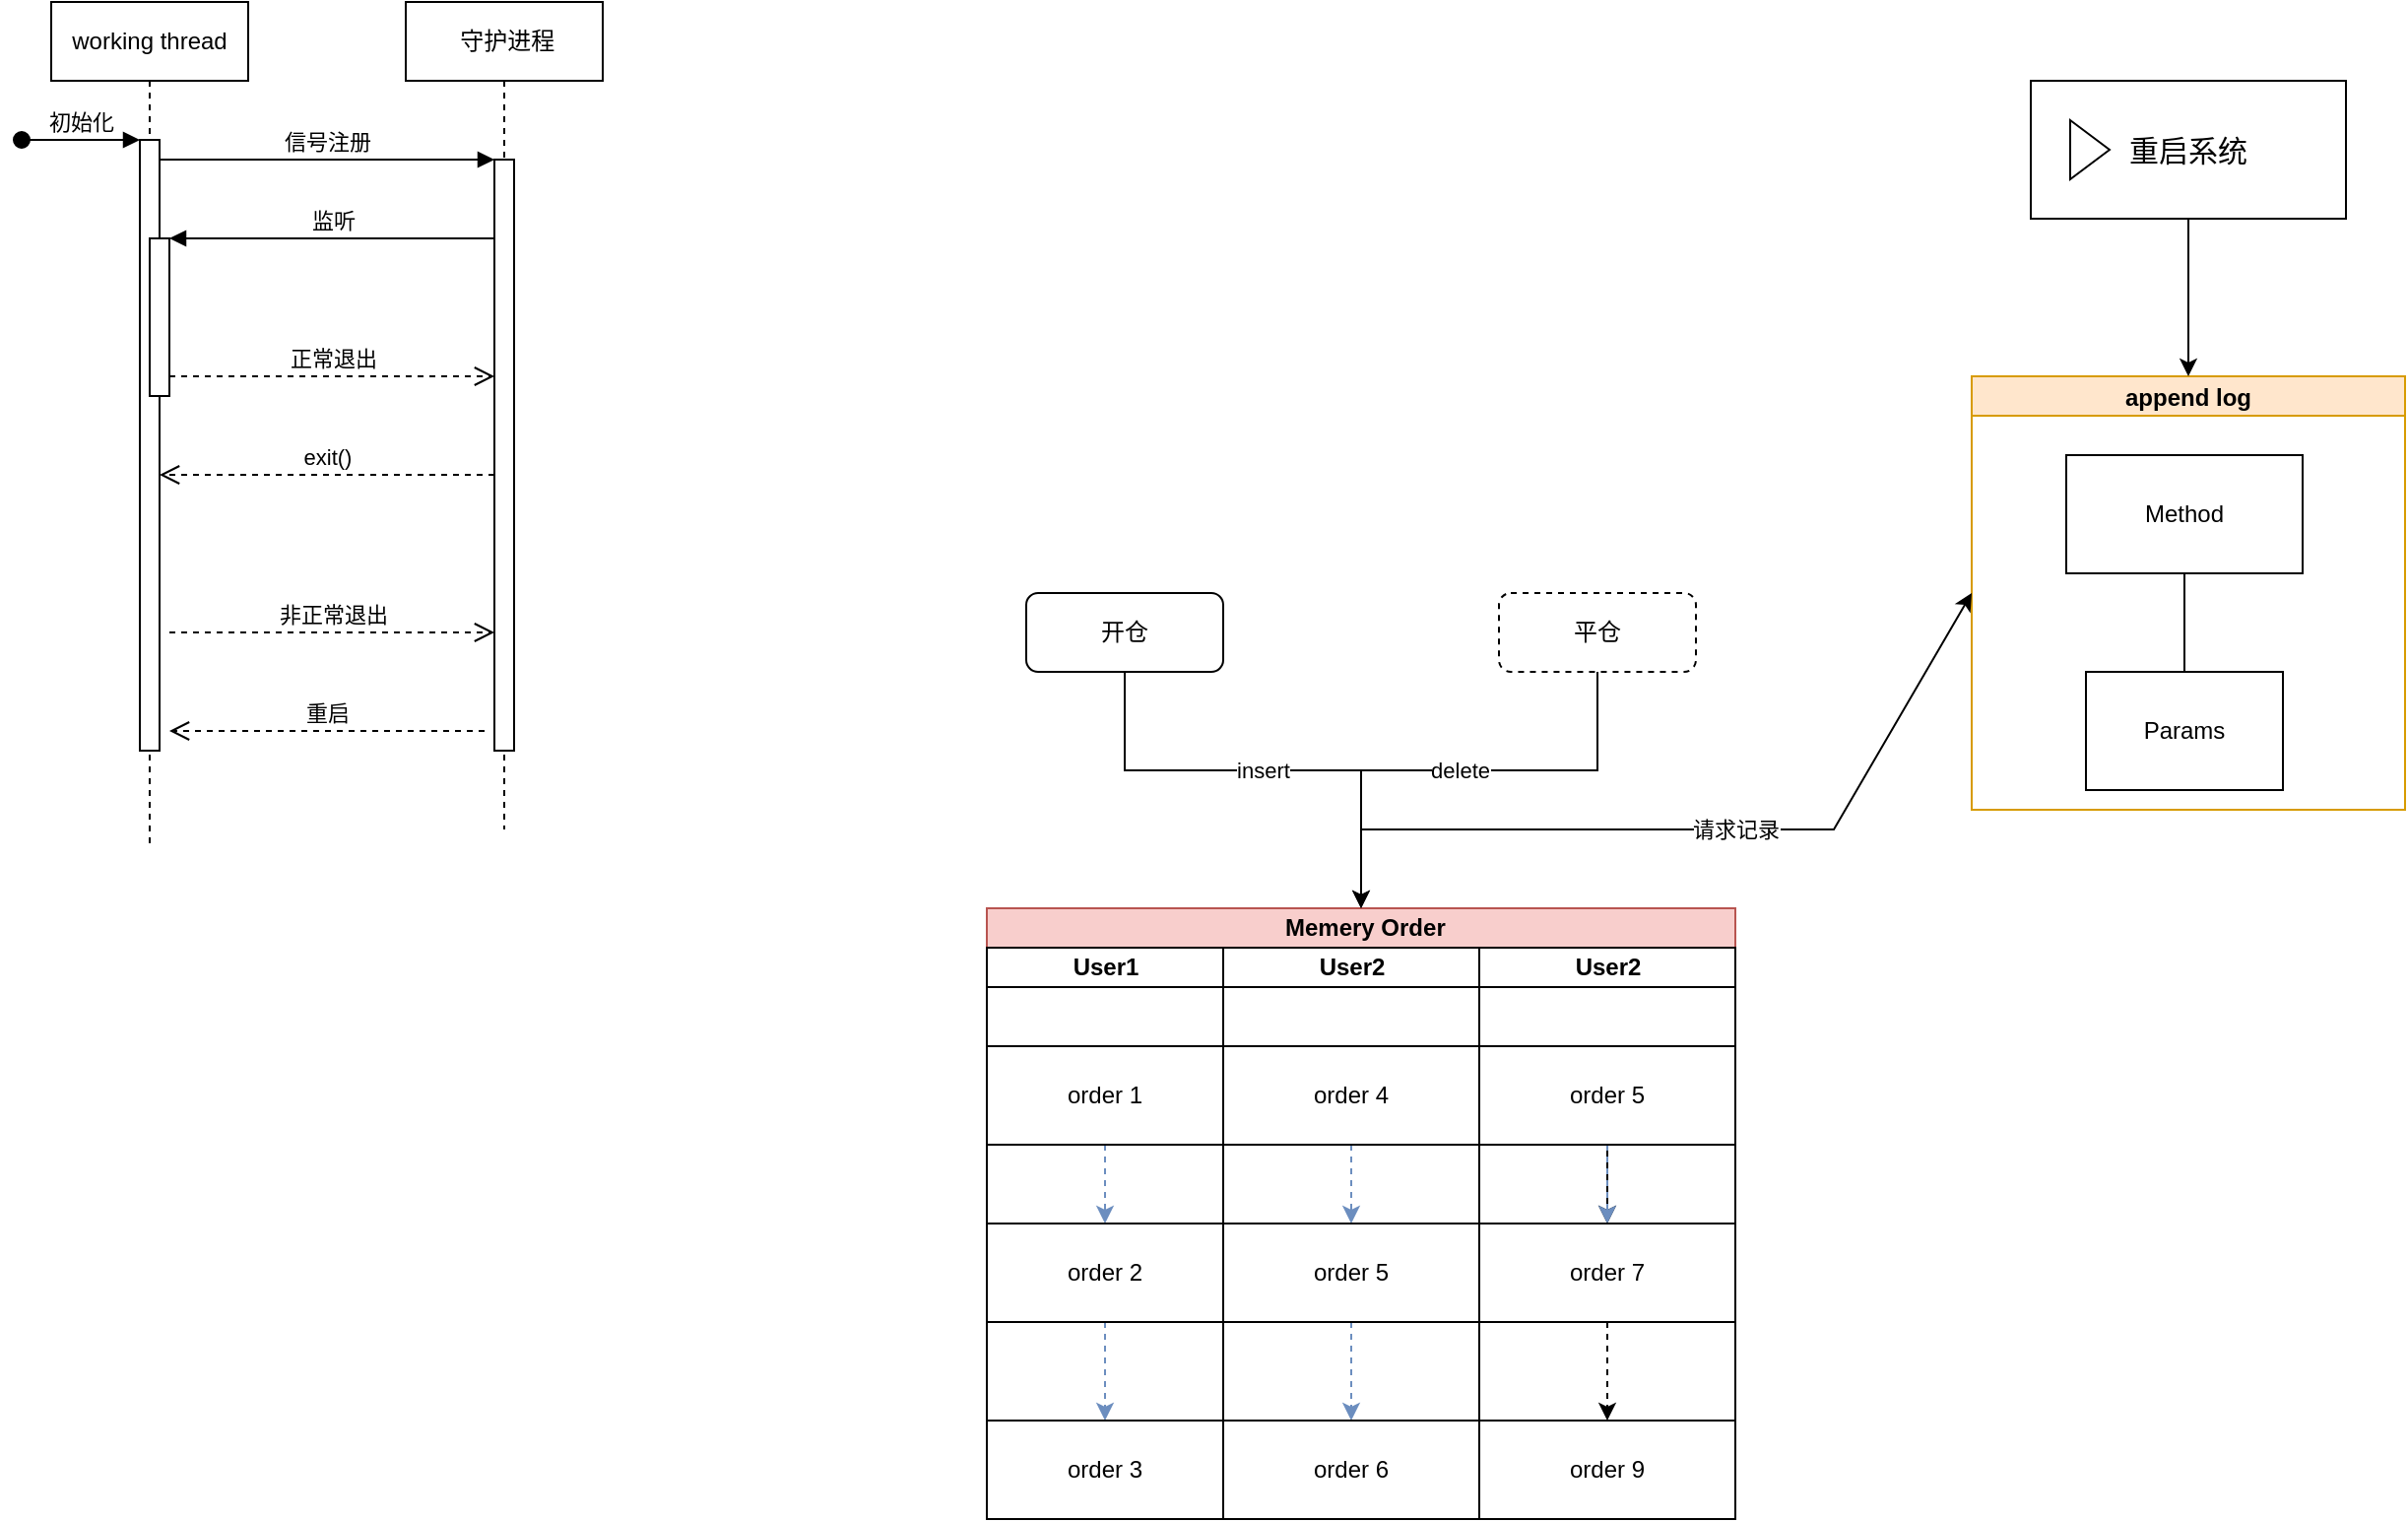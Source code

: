 <mxfile version="21.5.2" type="github">
  <diagram name="Page-1" id="2YBvvXClWsGukQMizWep">
    <mxGraphModel dx="1283" dy="826" grid="1" gridSize="10" guides="1" tooltips="1" connect="1" arrows="1" fold="1" page="1" pageScale="1" pageWidth="850" pageHeight="1100" math="0" shadow="0">
      <root>
        <mxCell id="0" />
        <mxCell id="1" parent="0" />
        <mxCell id="4RSHPxg-54Gd9_lzuNZA-34" value="&amp;nbsp;Memery Order" style="swimlane;childLayout=stackLayout;resizeParent=1;resizeParentMax=0;startSize=20;html=1;fillColor=#f8cecc;strokeColor=#b85450;" vertex="1" parent="1">
          <mxGeometry x="500.0" y="470" width="380" height="310" as="geometry" />
        </mxCell>
        <mxCell id="4RSHPxg-54Gd9_lzuNZA-35" value="User1" style="swimlane;startSize=20;html=1;" vertex="1" parent="4RSHPxg-54Gd9_lzuNZA-34">
          <mxGeometry y="20" width="120" height="290" as="geometry" />
        </mxCell>
        <mxCell id="4RSHPxg-54Gd9_lzuNZA-59" value="" style="edgeStyle=orthogonalEdgeStyle;rounded=0;orthogonalLoop=1;jettySize=auto;html=1;dashed=1;fillColor=#dae8fc;strokeColor=#6c8ebf;" edge="1" parent="4RSHPxg-54Gd9_lzuNZA-35" source="4RSHPxg-54Gd9_lzuNZA-14" target="4RSHPxg-54Gd9_lzuNZA-38">
          <mxGeometry relative="1" as="geometry" />
        </mxCell>
        <mxCell id="4RSHPxg-54Gd9_lzuNZA-14" value="order 1" style="rounded=0;whiteSpace=wrap;html=1;" vertex="1" parent="4RSHPxg-54Gd9_lzuNZA-35">
          <mxGeometry y="50" width="120" height="50" as="geometry" />
        </mxCell>
        <mxCell id="4RSHPxg-54Gd9_lzuNZA-61" value="" style="edgeStyle=orthogonalEdgeStyle;rounded=0;orthogonalLoop=1;jettySize=auto;html=1;fillColor=#dae8fc;strokeColor=#6c8ebf;dashed=1;" edge="1" parent="4RSHPxg-54Gd9_lzuNZA-35" source="4RSHPxg-54Gd9_lzuNZA-38" target="4RSHPxg-54Gd9_lzuNZA-42">
          <mxGeometry relative="1" as="geometry" />
        </mxCell>
        <mxCell id="4RSHPxg-54Gd9_lzuNZA-38" value="order 2" style="rounded=0;whiteSpace=wrap;html=1;" vertex="1" parent="4RSHPxg-54Gd9_lzuNZA-35">
          <mxGeometry y="140" width="120" height="50" as="geometry" />
        </mxCell>
        <mxCell id="4RSHPxg-54Gd9_lzuNZA-42" value="order 3" style="rounded=0;whiteSpace=wrap;html=1;" vertex="1" parent="4RSHPxg-54Gd9_lzuNZA-35">
          <mxGeometry y="240" width="120" height="50" as="geometry" />
        </mxCell>
        <mxCell id="4RSHPxg-54Gd9_lzuNZA-36" value="User2" style="swimlane;startSize=20;html=1;" vertex="1" parent="4RSHPxg-54Gd9_lzuNZA-34">
          <mxGeometry x="120" y="20" width="130" height="290" as="geometry" />
        </mxCell>
        <mxCell id="4RSHPxg-54Gd9_lzuNZA-63" value="" style="edgeStyle=orthogonalEdgeStyle;rounded=0;orthogonalLoop=1;jettySize=auto;html=1;fillColor=#dae8fc;strokeColor=#6c8ebf;dashed=1;" edge="1" parent="4RSHPxg-54Gd9_lzuNZA-36" source="4RSHPxg-54Gd9_lzuNZA-43" target="4RSHPxg-54Gd9_lzuNZA-45">
          <mxGeometry relative="1" as="geometry" />
        </mxCell>
        <mxCell id="4RSHPxg-54Gd9_lzuNZA-43" value="order 4" style="rounded=0;whiteSpace=wrap;html=1;" vertex="1" parent="4RSHPxg-54Gd9_lzuNZA-36">
          <mxGeometry y="50" width="130" height="50" as="geometry" />
        </mxCell>
        <mxCell id="4RSHPxg-54Gd9_lzuNZA-64" value="" style="edgeStyle=orthogonalEdgeStyle;rounded=0;orthogonalLoop=1;jettySize=auto;html=1;fillColor=#dae8fc;strokeColor=#6c8ebf;dashed=1;" edge="1" parent="4RSHPxg-54Gd9_lzuNZA-36" source="4RSHPxg-54Gd9_lzuNZA-45" target="4RSHPxg-54Gd9_lzuNZA-55">
          <mxGeometry relative="1" as="geometry" />
        </mxCell>
        <mxCell id="4RSHPxg-54Gd9_lzuNZA-45" value="order 5" style="rounded=0;whiteSpace=wrap;html=1;" vertex="1" parent="4RSHPxg-54Gd9_lzuNZA-36">
          <mxGeometry y="140" width="130" height="50" as="geometry" />
        </mxCell>
        <mxCell id="4RSHPxg-54Gd9_lzuNZA-55" value="order 6" style="rounded=0;whiteSpace=wrap;html=1;" vertex="1" parent="4RSHPxg-54Gd9_lzuNZA-36">
          <mxGeometry y="240" width="130" height="50" as="geometry" />
        </mxCell>
        <mxCell id="4RSHPxg-54Gd9_lzuNZA-37" value="User2" style="swimlane;startSize=20;html=1;" vertex="1" parent="4RSHPxg-54Gd9_lzuNZA-34">
          <mxGeometry x="250" y="20" width="130" height="290" as="geometry" />
        </mxCell>
        <mxCell id="4RSHPxg-54Gd9_lzuNZA-66" value="" style="edgeStyle=orthogonalEdgeStyle;rounded=0;orthogonalLoop=1;jettySize=auto;html=1;" edge="1" parent="4RSHPxg-54Gd9_lzuNZA-37" source="4RSHPxg-54Gd9_lzuNZA-56" target="4RSHPxg-54Gd9_lzuNZA-57">
          <mxGeometry relative="1" as="geometry" />
        </mxCell>
        <mxCell id="4RSHPxg-54Gd9_lzuNZA-68" value="" style="edgeStyle=orthogonalEdgeStyle;rounded=0;orthogonalLoop=1;jettySize=auto;html=1;fillColor=#dae8fc;strokeColor=#6c8ebf;dashed=1;" edge="1" parent="4RSHPxg-54Gd9_lzuNZA-37" source="4RSHPxg-54Gd9_lzuNZA-56" target="4RSHPxg-54Gd9_lzuNZA-57">
          <mxGeometry relative="1" as="geometry" />
        </mxCell>
        <mxCell id="4RSHPxg-54Gd9_lzuNZA-56" value="order 5" style="rounded=0;whiteSpace=wrap;html=1;" vertex="1" parent="4RSHPxg-54Gd9_lzuNZA-37">
          <mxGeometry y="50" width="130" height="50" as="geometry" />
        </mxCell>
        <mxCell id="4RSHPxg-54Gd9_lzuNZA-67" value="" style="edgeStyle=orthogonalEdgeStyle;rounded=0;orthogonalLoop=1;jettySize=auto;html=1;dashed=1;" edge="1" parent="4RSHPxg-54Gd9_lzuNZA-37" source="4RSHPxg-54Gd9_lzuNZA-57" target="4RSHPxg-54Gd9_lzuNZA-58">
          <mxGeometry relative="1" as="geometry" />
        </mxCell>
        <mxCell id="4RSHPxg-54Gd9_lzuNZA-57" value="order 7" style="rounded=0;whiteSpace=wrap;html=1;" vertex="1" parent="4RSHPxg-54Gd9_lzuNZA-37">
          <mxGeometry y="140" width="130" height="50" as="geometry" />
        </mxCell>
        <mxCell id="4RSHPxg-54Gd9_lzuNZA-58" value="order 9" style="rounded=0;whiteSpace=wrap;html=1;" vertex="1" parent="4RSHPxg-54Gd9_lzuNZA-37">
          <mxGeometry y="240" width="130" height="50" as="geometry" />
        </mxCell>
        <mxCell id="4RSHPxg-54Gd9_lzuNZA-74" value="开仓" style="rounded=1;whiteSpace=wrap;html=1;" vertex="1" parent="1">
          <mxGeometry x="520" y="310" width="100" height="40" as="geometry" />
        </mxCell>
        <mxCell id="4RSHPxg-54Gd9_lzuNZA-75" value="平仓" style="rounded=1;whiteSpace=wrap;html=1;dashed=1;" vertex="1" parent="1">
          <mxGeometry x="760" y="310" width="100" height="40" as="geometry" />
        </mxCell>
        <mxCell id="4RSHPxg-54Gd9_lzuNZA-79" value="" style="endArrow=classic;html=1;rounded=0;exitX=0.5;exitY=1;exitDx=0;exitDy=0;entryX=0.5;entryY=0;entryDx=0;entryDy=0;" edge="1" parent="1" source="4RSHPxg-54Gd9_lzuNZA-74" target="4RSHPxg-54Gd9_lzuNZA-34">
          <mxGeometry relative="1" as="geometry">
            <mxPoint x="630" y="480" as="sourcePoint" />
            <mxPoint x="790" y="480" as="targetPoint" />
            <Array as="points">
              <mxPoint x="570" y="400" />
              <mxPoint x="690" y="400" />
              <mxPoint x="690" y="430" />
            </Array>
          </mxGeometry>
        </mxCell>
        <mxCell id="4RSHPxg-54Gd9_lzuNZA-80" value="insert" style="edgeLabel;resizable=0;html=1;align=center;verticalAlign=middle;" connectable="0" vertex="1" parent="4RSHPxg-54Gd9_lzuNZA-79">
          <mxGeometry relative="1" as="geometry" />
        </mxCell>
        <mxCell id="4RSHPxg-54Gd9_lzuNZA-82" value="" style="endArrow=classic;html=1;rounded=0;exitX=0.5;exitY=1;exitDx=0;exitDy=0;entryX=0.5;entryY=0;entryDx=0;entryDy=0;" edge="1" parent="1" source="4RSHPxg-54Gd9_lzuNZA-75" target="4RSHPxg-54Gd9_lzuNZA-34">
          <mxGeometry relative="1" as="geometry">
            <mxPoint x="660" y="480" as="sourcePoint" />
            <mxPoint x="760" y="480" as="targetPoint" />
            <Array as="points">
              <mxPoint x="810" y="400" />
              <mxPoint x="690" y="400" />
              <mxPoint x="690" y="430" />
            </Array>
          </mxGeometry>
        </mxCell>
        <mxCell id="4RSHPxg-54Gd9_lzuNZA-83" value="delete" style="edgeLabel;resizable=0;html=1;align=center;verticalAlign=middle;" connectable="0" vertex="1" parent="4RSHPxg-54Gd9_lzuNZA-82">
          <mxGeometry relative="1" as="geometry" />
        </mxCell>
        <mxCell id="4RSHPxg-54Gd9_lzuNZA-97" value="append log" style="swimlane;startSize=20;horizontal=1;containerType=tree;newEdgeStyle={&quot;edgeStyle&quot;:&quot;elbowEdgeStyle&quot;,&quot;startArrow&quot;:&quot;none&quot;,&quot;endArrow&quot;:&quot;none&quot;};fillColor=#ffe6cc;strokeColor=#d79b00;swimlaneFillColor=none;shadow=0;" vertex="1" parent="1">
          <mxGeometry x="1000" y="200" width="220" height="220" as="geometry" />
        </mxCell>
        <mxCell id="4RSHPxg-54Gd9_lzuNZA-98" value="" style="edgeStyle=elbowEdgeStyle;elbow=vertical;sourcePerimeterSpacing=0;targetPerimeterSpacing=0;startArrow=none;endArrow=none;rounded=0;curved=0;" edge="1" parent="4RSHPxg-54Gd9_lzuNZA-97" source="4RSHPxg-54Gd9_lzuNZA-100" target="4RSHPxg-54Gd9_lzuNZA-101">
          <mxGeometry relative="1" as="geometry" />
        </mxCell>
        <UserObject label="Method" treeRoot="1" id="4RSHPxg-54Gd9_lzuNZA-100">
          <mxCell style="whiteSpace=wrap;html=1;align=center;treeFolding=1;treeMoving=1;newEdgeStyle={&quot;edgeStyle&quot;:&quot;elbowEdgeStyle&quot;,&quot;startArrow&quot;:&quot;none&quot;,&quot;endArrow&quot;:&quot;none&quot;};" vertex="1" parent="4RSHPxg-54Gd9_lzuNZA-97">
            <mxGeometry x="48" y="40" width="120" height="60" as="geometry" />
          </mxCell>
        </UserObject>
        <mxCell id="4RSHPxg-54Gd9_lzuNZA-101" value="Params" style="whiteSpace=wrap;html=1;align=center;verticalAlign=middle;treeFolding=1;treeMoving=1;newEdgeStyle={&quot;edgeStyle&quot;:&quot;elbowEdgeStyle&quot;,&quot;startArrow&quot;:&quot;none&quot;,&quot;endArrow&quot;:&quot;none&quot;};" vertex="1" parent="4RSHPxg-54Gd9_lzuNZA-97">
          <mxGeometry x="58" y="150" width="100" height="60" as="geometry" />
        </mxCell>
        <mxCell id="4RSHPxg-54Gd9_lzuNZA-103" value="" style="endArrow=classic;html=1;rounded=0;entryX=0;entryY=0.5;entryDx=0;entryDy=0;" edge="1" parent="1" target="4RSHPxg-54Gd9_lzuNZA-97">
          <mxGeometry relative="1" as="geometry">
            <mxPoint x="690" y="430" as="sourcePoint" />
            <mxPoint x="660" y="580" as="targetPoint" />
            <Array as="points">
              <mxPoint x="930" y="430" />
            </Array>
          </mxGeometry>
        </mxCell>
        <mxCell id="4RSHPxg-54Gd9_lzuNZA-104" value="请求记录" style="edgeLabel;resizable=0;html=1;align=center;verticalAlign=middle;" connectable="0" vertex="1" parent="4RSHPxg-54Gd9_lzuNZA-103">
          <mxGeometry relative="1" as="geometry" />
        </mxCell>
        <mxCell id="4RSHPxg-54Gd9_lzuNZA-114" value="&lt;font style=&quot;font-size: 15px;&quot;&gt;重启系统&lt;/font&gt;" style="html=1;whiteSpace=wrap;container=1;recursiveResize=0;collapsible=0;" vertex="1" parent="1">
          <mxGeometry x="1030" y="50" width="160" height="70" as="geometry" />
        </mxCell>
        <mxCell id="4RSHPxg-54Gd9_lzuNZA-115" value="" style="triangle;html=1;whiteSpace=wrap;" vertex="1" parent="4RSHPxg-54Gd9_lzuNZA-114">
          <mxGeometry x="20" y="20" width="20" height="30" as="geometry" />
        </mxCell>
        <mxCell id="4RSHPxg-54Gd9_lzuNZA-116" value="" style="endArrow=classic;html=1;rounded=0;entryX=0.5;entryY=0;entryDx=0;entryDy=0;" edge="1" parent="1" target="4RSHPxg-54Gd9_lzuNZA-97">
          <mxGeometry width="50" height="50" relative="1" as="geometry">
            <mxPoint x="1110" y="120" as="sourcePoint" />
            <mxPoint x="1110" y="190" as="targetPoint" />
          </mxGeometry>
        </mxCell>
        <mxCell id="4RSHPxg-54Gd9_lzuNZA-119" value="working thread" style="shape=umlLifeline;perimeter=lifelinePerimeter;whiteSpace=wrap;html=1;container=0;dropTarget=0;collapsible=0;recursiveResize=0;outlineConnect=0;portConstraint=eastwest;newEdgeStyle={&quot;edgeStyle&quot;:&quot;elbowEdgeStyle&quot;,&quot;elbow&quot;:&quot;vertical&quot;,&quot;curved&quot;:0,&quot;rounded&quot;:0};" vertex="1" parent="1">
          <mxGeometry x="25" y="10" width="100" height="430" as="geometry" />
        </mxCell>
        <mxCell id="4RSHPxg-54Gd9_lzuNZA-120" value="" style="html=1;points=[];perimeter=orthogonalPerimeter;outlineConnect=0;targetShapes=umlLifeline;portConstraint=eastwest;newEdgeStyle={&quot;edgeStyle&quot;:&quot;elbowEdgeStyle&quot;,&quot;elbow&quot;:&quot;vertical&quot;,&quot;curved&quot;:0,&quot;rounded&quot;:0};" vertex="1" parent="4RSHPxg-54Gd9_lzuNZA-119">
          <mxGeometry x="45" y="70" width="10" height="310" as="geometry" />
        </mxCell>
        <mxCell id="4RSHPxg-54Gd9_lzuNZA-121" value="初始化" style="html=1;verticalAlign=bottom;startArrow=oval;endArrow=block;startSize=8;edgeStyle=elbowEdgeStyle;elbow=vertical;curved=0;rounded=0;" edge="1" parent="4RSHPxg-54Gd9_lzuNZA-119" target="4RSHPxg-54Gd9_lzuNZA-120">
          <mxGeometry relative="1" as="geometry">
            <mxPoint x="-15" y="70" as="sourcePoint" />
          </mxGeometry>
        </mxCell>
        <mxCell id="4RSHPxg-54Gd9_lzuNZA-122" value="" style="html=1;points=[];perimeter=orthogonalPerimeter;outlineConnect=0;targetShapes=umlLifeline;portConstraint=eastwest;newEdgeStyle={&quot;edgeStyle&quot;:&quot;elbowEdgeStyle&quot;,&quot;elbow&quot;:&quot;vertical&quot;,&quot;curved&quot;:0,&quot;rounded&quot;:0};" vertex="1" parent="4RSHPxg-54Gd9_lzuNZA-119">
          <mxGeometry x="50" y="120" width="10" height="80" as="geometry" />
        </mxCell>
        <mxCell id="4RSHPxg-54Gd9_lzuNZA-123" value="&amp;nbsp;守护进程" style="shape=umlLifeline;perimeter=lifelinePerimeter;whiteSpace=wrap;html=1;container=0;dropTarget=0;collapsible=0;recursiveResize=0;outlineConnect=0;portConstraint=eastwest;newEdgeStyle={&quot;edgeStyle&quot;:&quot;elbowEdgeStyle&quot;,&quot;elbow&quot;:&quot;vertical&quot;,&quot;curved&quot;:0,&quot;rounded&quot;:0};" vertex="1" parent="1">
          <mxGeometry x="205" y="10" width="100" height="420" as="geometry" />
        </mxCell>
        <mxCell id="4RSHPxg-54Gd9_lzuNZA-124" value="" style="html=1;points=[];perimeter=orthogonalPerimeter;outlineConnect=0;targetShapes=umlLifeline;portConstraint=eastwest;newEdgeStyle={&quot;edgeStyle&quot;:&quot;elbowEdgeStyle&quot;,&quot;elbow&quot;:&quot;vertical&quot;,&quot;curved&quot;:0,&quot;rounded&quot;:0};" vertex="1" parent="4RSHPxg-54Gd9_lzuNZA-123">
          <mxGeometry x="45" y="80" width="10" height="300" as="geometry" />
        </mxCell>
        <mxCell id="4RSHPxg-54Gd9_lzuNZA-125" value="信号注册" style="html=1;verticalAlign=bottom;endArrow=block;edgeStyle=elbowEdgeStyle;elbow=vertical;curved=0;rounded=0;" edge="1" parent="1" source="4RSHPxg-54Gd9_lzuNZA-120" target="4RSHPxg-54Gd9_lzuNZA-124">
          <mxGeometry relative="1" as="geometry">
            <mxPoint x="180" y="100" as="sourcePoint" />
            <Array as="points">
              <mxPoint x="165" y="90" />
            </Array>
          </mxGeometry>
        </mxCell>
        <mxCell id="4RSHPxg-54Gd9_lzuNZA-126" value="&lt;meta charset=&quot;utf-8&quot;&gt;&lt;span style=&quot;color: rgb(0, 0, 0); font-family: Helvetica; font-size: 11px; font-style: normal; font-variant-ligatures: normal; font-variant-caps: normal; font-weight: 400; letter-spacing: normal; orphans: 2; text-align: center; text-indent: 0px; text-transform: none; widows: 2; word-spacing: 0px; -webkit-text-stroke-width: 0px; background-color: rgb(255, 255, 255); text-decoration-thickness: initial; text-decoration-style: initial; text-decoration-color: initial; float: none; display: inline !important;&quot;&gt;exit()&lt;/span&gt;" style="html=1;verticalAlign=bottom;endArrow=open;dashed=1;endSize=8;edgeStyle=elbowEdgeStyle;elbow=vertical;curved=0;rounded=0;" edge="1" parent="1" source="4RSHPxg-54Gd9_lzuNZA-124" target="4RSHPxg-54Gd9_lzuNZA-120">
          <mxGeometry relative="1" as="geometry">
            <mxPoint x="180" y="175" as="targetPoint" />
            <Array as="points">
              <mxPoint x="175" y="250" />
            </Array>
            <mxPoint as="offset" />
          </mxGeometry>
        </mxCell>
        <mxCell id="4RSHPxg-54Gd9_lzuNZA-127" value="监听" style="html=1;verticalAlign=bottom;endArrow=block;edgeStyle=elbowEdgeStyle;elbow=horizontal;curved=0;rounded=0;" edge="1" parent="1" source="4RSHPxg-54Gd9_lzuNZA-124" target="4RSHPxg-54Gd9_lzuNZA-122">
          <mxGeometry relative="1" as="geometry">
            <mxPoint x="160" y="130" as="sourcePoint" />
            <Array as="points">
              <mxPoint x="175" y="130" />
            </Array>
          </mxGeometry>
        </mxCell>
        <mxCell id="4RSHPxg-54Gd9_lzuNZA-128" value="正常退出" style="html=1;verticalAlign=bottom;endArrow=open;dashed=1;endSize=8;edgeStyle=elbowEdgeStyle;elbow=vertical;curved=0;rounded=0;" edge="1" parent="1" source="4RSHPxg-54Gd9_lzuNZA-122" target="4RSHPxg-54Gd9_lzuNZA-124">
          <mxGeometry relative="1" as="geometry">
            <mxPoint x="160" y="205" as="targetPoint" />
            <Array as="points">
              <mxPoint x="165" y="200" />
            </Array>
          </mxGeometry>
        </mxCell>
        <mxCell id="4RSHPxg-54Gd9_lzuNZA-129" value="非正常退出" style="html=1;verticalAlign=bottom;endArrow=open;dashed=1;endSize=8;edgeStyle=elbowEdgeStyle;elbow=vertical;curved=0;rounded=0;" edge="1" parent="1">
          <mxGeometry relative="1" as="geometry">
            <mxPoint x="250" y="330" as="targetPoint" />
            <Array as="points">
              <mxPoint x="165" y="330" />
            </Array>
            <mxPoint x="85" y="330" as="sourcePoint" />
          </mxGeometry>
        </mxCell>
        <mxCell id="4RSHPxg-54Gd9_lzuNZA-130" value="&lt;span style=&quot;color: rgb(0, 0, 0); font-family: Helvetica; font-size: 11px; font-style: normal; font-variant-ligatures: normal; font-variant-caps: normal; font-weight: 400; letter-spacing: normal; orphans: 2; text-align: center; text-indent: 0px; text-transform: none; widows: 2; word-spacing: 0px; -webkit-text-stroke-width: 0px; background-color: rgb(255, 255, 255); text-decoration-thickness: initial; text-decoration-style: initial; text-decoration-color: initial; float: none; display: inline !important;&quot;&gt;重启&lt;br&gt;&lt;/span&gt;" style="html=1;verticalAlign=bottom;endArrow=open;dashed=1;endSize=8;edgeStyle=elbowEdgeStyle;elbow=vertical;curved=0;rounded=0;" edge="1" parent="1">
          <mxGeometry relative="1" as="geometry">
            <mxPoint x="85" y="380" as="targetPoint" />
            <Array as="points">
              <mxPoint x="180" y="380" />
            </Array>
            <mxPoint x="245" y="380" as="sourcePoint" />
            <mxPoint as="offset" />
          </mxGeometry>
        </mxCell>
      </root>
    </mxGraphModel>
  </diagram>
</mxfile>
